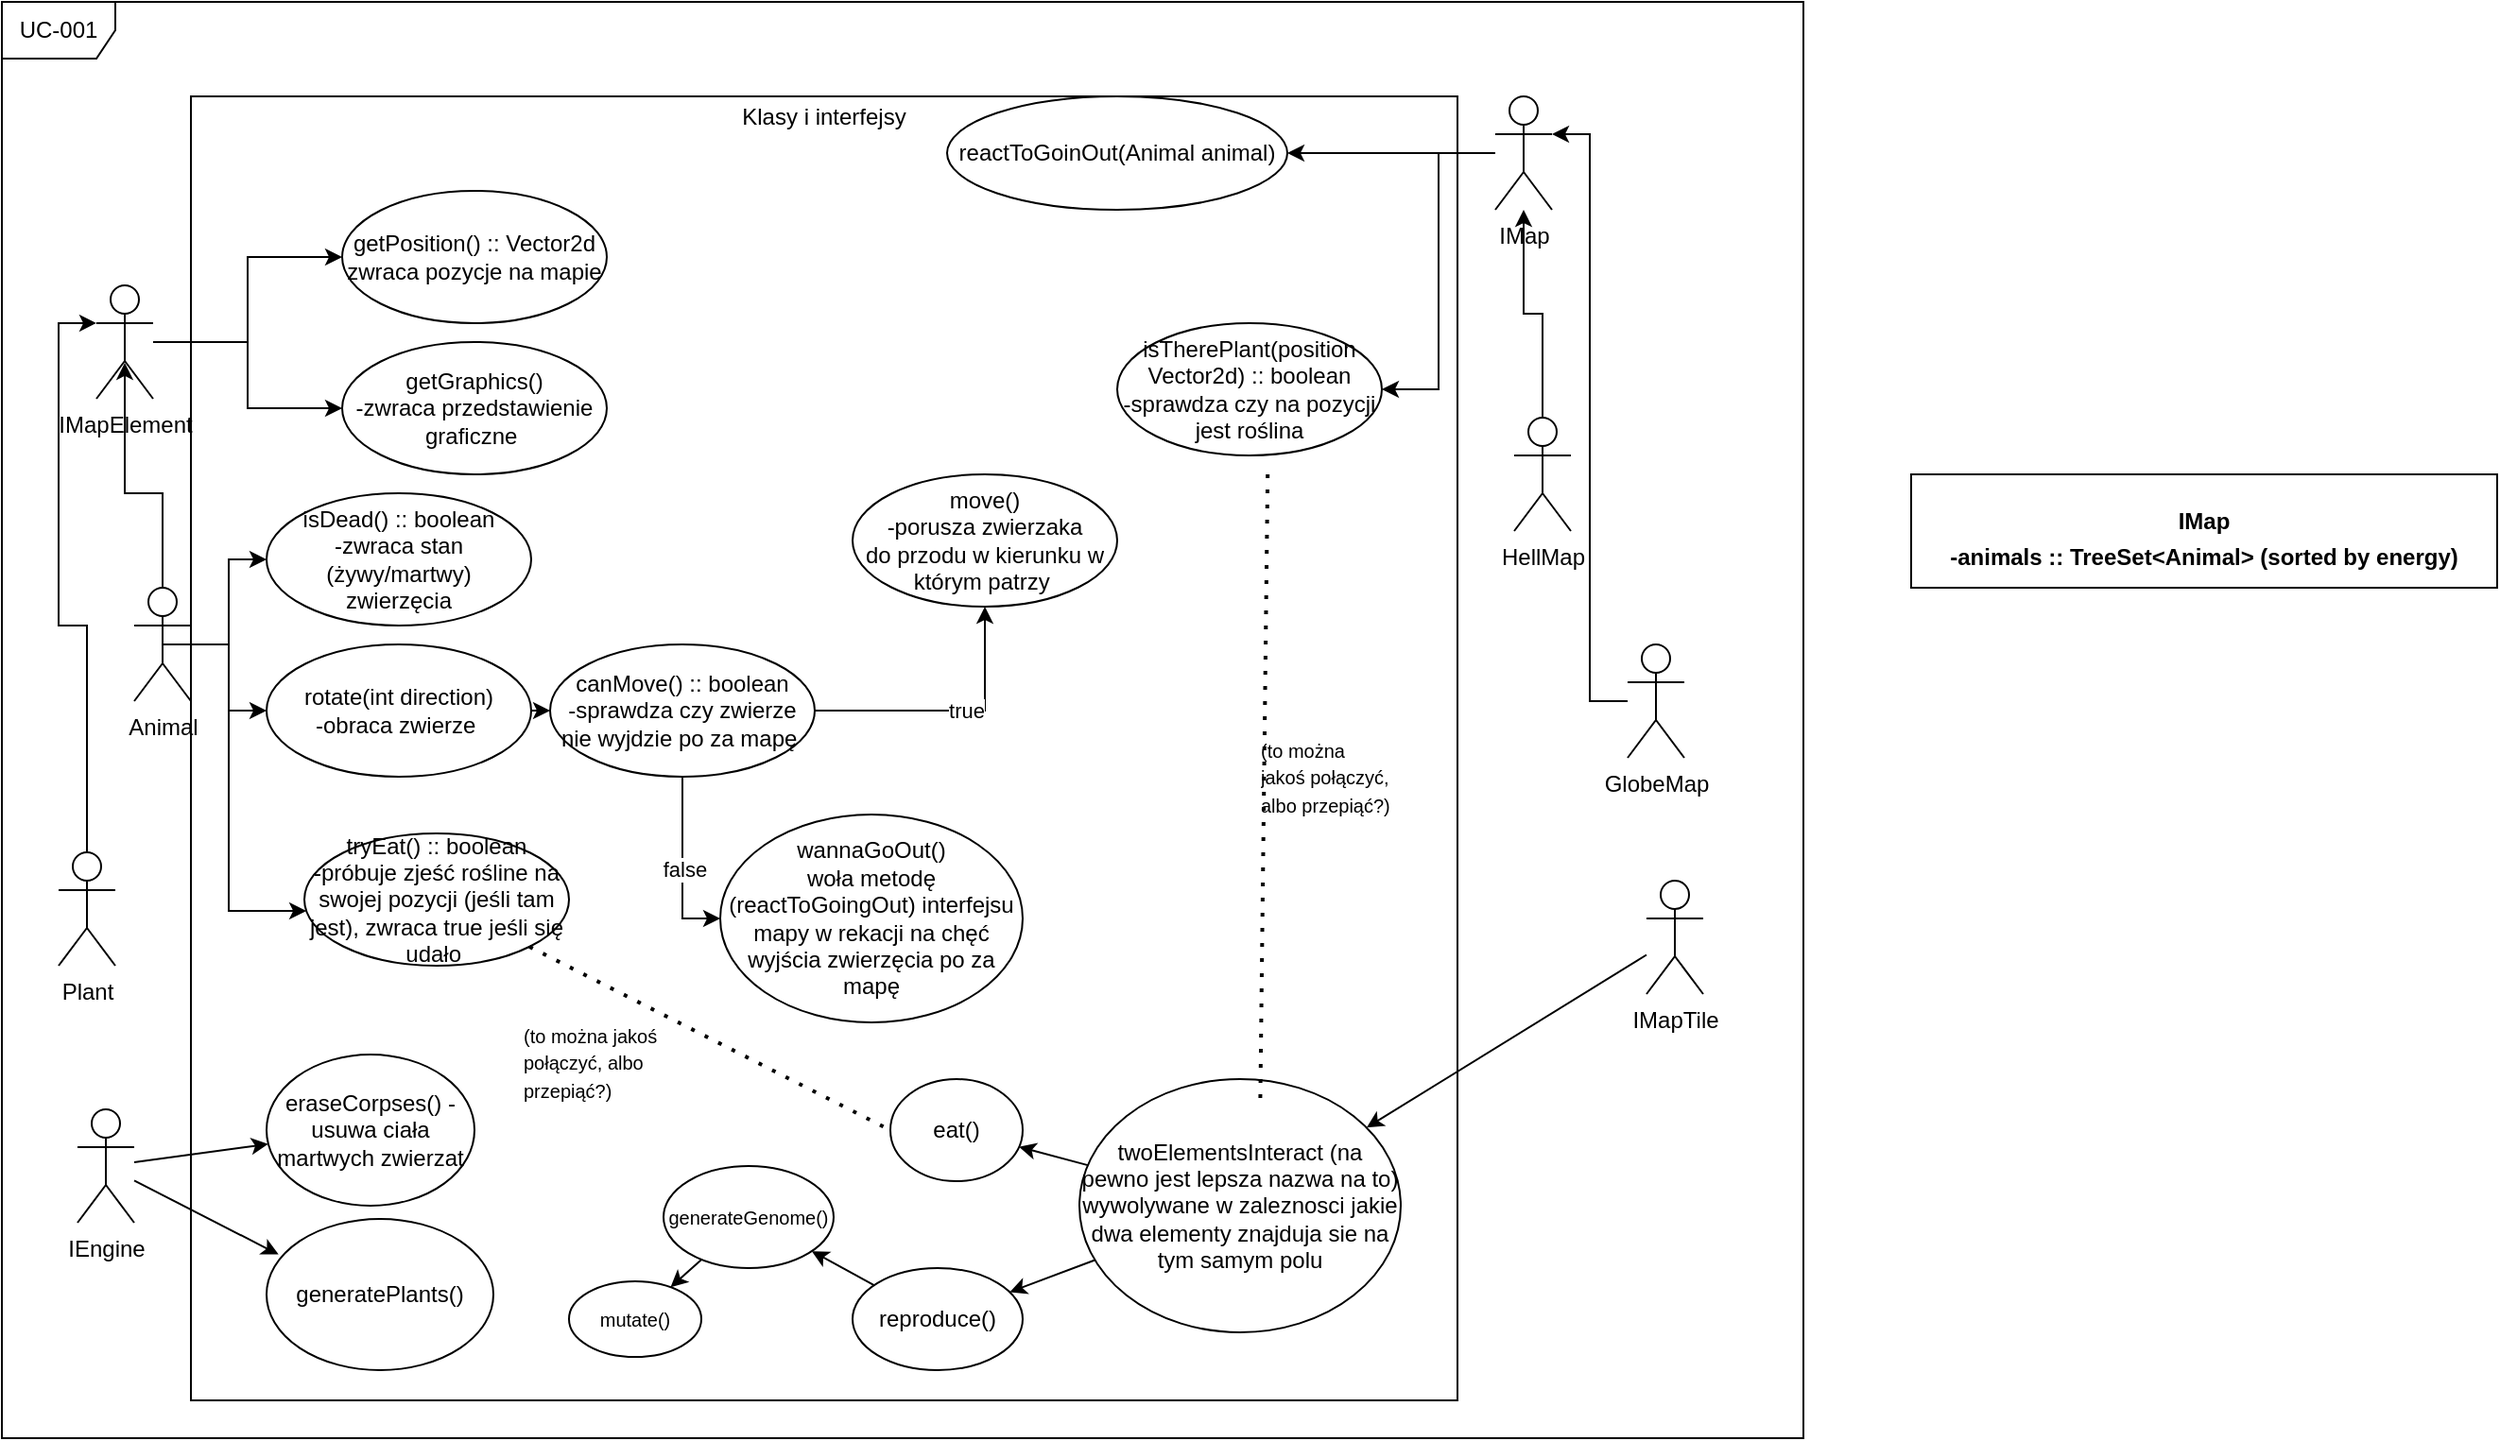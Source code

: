 <mxfile version="20.6.0" type="device"><diagram id="KBcXJqLtDY6cyRNhZMAI" name="Page-1"><mxGraphModel dx="1808" dy="2866" grid="1" gridSize="10" guides="1" tooltips="1" connect="1" arrows="1" fold="1" page="1" pageScale="1" pageWidth="827" pageHeight="1169" math="0" shadow="0"><root><mxCell id="0"/><mxCell id="1" parent="0"/><mxCell id="aDT18aoQmJ8rugBdZXjB-1" value="UC-001" style="shape=umlFrame;whiteSpace=wrap;html=1;" parent="1" vertex="1"><mxGeometry x="-10" y="-1200" width="953" height="760" as="geometry"/></mxCell><mxCell id="aDT18aoQmJ8rugBdZXjB-4" value="&lt;p style=&quot;margin:0px;margin-top:4px;text-align:center;&quot;&gt;Klasy i interfejsy&lt;/p&gt;" style="verticalAlign=top;align=left;overflow=fill;fontSize=12;fontFamily=Helvetica;html=1;" parent="1" vertex="1"><mxGeometry x="90" y="-1150" width="670" height="690" as="geometry"/></mxCell><mxCell id="aDT18aoQmJ8rugBdZXjB-12" style="edgeStyle=orthogonalEdgeStyle;rounded=0;orthogonalLoop=1;jettySize=auto;html=1;" parent="1" source="aDT18aoQmJ8rugBdZXjB-5" target="aDT18aoQmJ8rugBdZXjB-11" edge="1"><mxGeometry relative="1" as="geometry"/></mxCell><mxCell id="aDT18aoQmJ8rugBdZXjB-14" style="edgeStyle=orthogonalEdgeStyle;rounded=0;orthogonalLoop=1;jettySize=auto;html=1;" parent="1" source="aDT18aoQmJ8rugBdZXjB-5" target="aDT18aoQmJ8rugBdZXjB-13" edge="1"><mxGeometry relative="1" as="geometry"/></mxCell><mxCell id="aDT18aoQmJ8rugBdZXjB-5" value="IMapElement" style="shape=umlActor;verticalLabelPosition=bottom;verticalAlign=top;html=1;" parent="1" vertex="1"><mxGeometry x="40" y="-1050" width="30" height="60" as="geometry"/></mxCell><mxCell id="aDT18aoQmJ8rugBdZXjB-11" value="getPosition() :: Vector2d&lt;br&gt;zwraca pozycje na mapie" style="ellipse;whiteSpace=wrap;html=1;" parent="1" vertex="1"><mxGeometry x="170" y="-1100" width="140" height="70" as="geometry"/></mxCell><mxCell id="aDT18aoQmJ8rugBdZXjB-13" value="getGraphics()&lt;br&gt;-zwraca przedstawienie graficzne&amp;nbsp;" style="ellipse;whiteSpace=wrap;html=1;" parent="1" vertex="1"><mxGeometry x="170" y="-1020" width="140" height="70" as="geometry"/></mxCell><mxCell id="aDT18aoQmJ8rugBdZXjB-18" style="edgeStyle=orthogonalEdgeStyle;rounded=0;orthogonalLoop=1;jettySize=auto;html=1;entryX=0.5;entryY=0.683;entryDx=0;entryDy=0;entryPerimeter=0;" parent="1" source="aDT18aoQmJ8rugBdZXjB-15" target="aDT18aoQmJ8rugBdZXjB-5" edge="1"><mxGeometry relative="1" as="geometry"/></mxCell><mxCell id="aDT18aoQmJ8rugBdZXjB-20" style="edgeStyle=orthogonalEdgeStyle;rounded=0;orthogonalLoop=1;jettySize=auto;html=1;" parent="1" source="aDT18aoQmJ8rugBdZXjB-15" target="aDT18aoQmJ8rugBdZXjB-16" edge="1"><mxGeometry relative="1" as="geometry"/></mxCell><mxCell id="aDT18aoQmJ8rugBdZXjB-23" style="edgeStyle=orthogonalEdgeStyle;rounded=0;orthogonalLoop=1;jettySize=auto;html=1;entryX=0;entryY=0.5;entryDx=0;entryDy=0;" parent="1" source="aDT18aoQmJ8rugBdZXjB-15" target="aDT18aoQmJ8rugBdZXjB-22" edge="1"><mxGeometry relative="1" as="geometry"/></mxCell><mxCell id="aDT18aoQmJ8rugBdZXjB-57" style="edgeStyle=orthogonalEdgeStyle;rounded=0;orthogonalLoop=1;jettySize=auto;html=1;exitX=0.5;exitY=0.5;exitDx=0;exitDy=0;exitPerimeter=0;" parent="1" source="aDT18aoQmJ8rugBdZXjB-15" target="aDT18aoQmJ8rugBdZXjB-56" edge="1"><mxGeometry relative="1" as="geometry"><Array as="points"><mxPoint x="110" y="-860"/><mxPoint x="110" y="-719"/></Array></mxGeometry></mxCell><mxCell id="aDT18aoQmJ8rugBdZXjB-15" value="Animal" style="shape=umlActor;verticalLabelPosition=bottom;verticalAlign=top;html=1;" parent="1" vertex="1"><mxGeometry x="60" y="-890" width="30" height="60" as="geometry"/></mxCell><mxCell id="aDT18aoQmJ8rugBdZXjB-39" style="edgeStyle=orthogonalEdgeStyle;rounded=0;orthogonalLoop=1;jettySize=auto;html=1;exitX=1;exitY=0.5;exitDx=0;exitDy=0;entryX=0;entryY=0.5;entryDx=0;entryDy=0;" parent="1" source="aDT18aoQmJ8rugBdZXjB-16" target="aDT18aoQmJ8rugBdZXjB-21" edge="1"><mxGeometry relative="1" as="geometry"/></mxCell><mxCell id="aDT18aoQmJ8rugBdZXjB-16" value="rotate(int direction)&lt;br&gt;-obraca zwierze&amp;nbsp;" style="ellipse;whiteSpace=wrap;html=1;" parent="1" vertex="1"><mxGeometry x="130" y="-860" width="140" height="70" as="geometry"/></mxCell><mxCell id="aDT18aoQmJ8rugBdZXjB-28" style="edgeStyle=orthogonalEdgeStyle;rounded=0;orthogonalLoop=1;jettySize=auto;html=1;entryX=0;entryY=0.5;entryDx=0;entryDy=0;" parent="1" source="aDT18aoQmJ8rugBdZXjB-21" target="aDT18aoQmJ8rugBdZXjB-26" edge="1"><mxGeometry relative="1" as="geometry"/></mxCell><mxCell id="aDT18aoQmJ8rugBdZXjB-31" value="false" style="edgeLabel;html=1;align=center;verticalAlign=middle;resizable=0;points=[];" parent="aDT18aoQmJ8rugBdZXjB-28" vertex="1" connectable="0"><mxGeometry x="0.025" y="1" relative="1" as="geometry"><mxPoint as="offset"/></mxGeometry></mxCell><mxCell id="aDT18aoQmJ8rugBdZXjB-29" style="edgeStyle=orthogonalEdgeStyle;rounded=0;orthogonalLoop=1;jettySize=auto;html=1;" parent="1" source="aDT18aoQmJ8rugBdZXjB-21" target="aDT18aoQmJ8rugBdZXjB-27" edge="1"><mxGeometry relative="1" as="geometry"/></mxCell><mxCell id="aDT18aoQmJ8rugBdZXjB-30" value="true" style="edgeLabel;html=1;align=center;verticalAlign=middle;resizable=0;points=[];" parent="aDT18aoQmJ8rugBdZXjB-29" vertex="1" connectable="0"><mxGeometry x="0.103" relative="1" as="geometry"><mxPoint as="offset"/></mxGeometry></mxCell><mxCell id="aDT18aoQmJ8rugBdZXjB-21" value="canMove() :: boolean&lt;br&gt;-sprawdza czy zwierze nie wyjdzie po za mapę&amp;nbsp;" style="ellipse;whiteSpace=wrap;html=1;" parent="1" vertex="1"><mxGeometry x="280" y="-860" width="140" height="70" as="geometry"/></mxCell><mxCell id="aDT18aoQmJ8rugBdZXjB-22" value="isDead() :: boolean&lt;br&gt;-zwraca stan (żywy/martwy)&lt;br&gt;zwierzęcia" style="ellipse;whiteSpace=wrap;html=1;" parent="1" vertex="1"><mxGeometry x="130" y="-940" width="140" height="70" as="geometry"/></mxCell><mxCell id="aDT18aoQmJ8rugBdZXjB-26" value="wannaGoOut()&lt;br&gt;woła metodę (reactToGoingOut) interfejsu mapy w rekacji na chęć wyjścia zwierzęcia po za mapę" style="ellipse;whiteSpace=wrap;html=1;" parent="1" vertex="1"><mxGeometry x="370" y="-770" width="160" height="110" as="geometry"/></mxCell><mxCell id="aDT18aoQmJ8rugBdZXjB-27" value="move()&lt;br&gt;-porusza zwierzaka&lt;br&gt;do przodu w kierunku w którym patrzy&amp;nbsp;" style="ellipse;whiteSpace=wrap;html=1;" parent="1" vertex="1"><mxGeometry x="440" y="-950" width="140" height="70" as="geometry"/></mxCell><mxCell id="aDT18aoQmJ8rugBdZXjB-44" style="edgeStyle=orthogonalEdgeStyle;rounded=0;orthogonalLoop=1;jettySize=auto;html=1;" parent="1" source="aDT18aoQmJ8rugBdZXjB-32" target="aDT18aoQmJ8rugBdZXjB-33" edge="1"><mxGeometry relative="1" as="geometry"/></mxCell><mxCell id="aDT18aoQmJ8rugBdZXjB-32" value="HellMap" style="shape=umlActor;verticalLabelPosition=bottom;verticalAlign=top;html=1;" parent="1" vertex="1"><mxGeometry x="790" y="-980" width="30" height="60" as="geometry"/></mxCell><mxCell id="aDT18aoQmJ8rugBdZXjB-47" style="edgeStyle=orthogonalEdgeStyle;rounded=0;orthogonalLoop=1;jettySize=auto;html=1;" parent="1" source="aDT18aoQmJ8rugBdZXjB-33" target="aDT18aoQmJ8rugBdZXjB-46" edge="1"><mxGeometry relative="1" as="geometry"/></mxCell><mxCell id="aDT18aoQmJ8rugBdZXjB-62" style="edgeStyle=orthogonalEdgeStyle;rounded=0;orthogonalLoop=1;jettySize=auto;html=1;entryX=1;entryY=0.5;entryDx=0;entryDy=0;" parent="1" source="aDT18aoQmJ8rugBdZXjB-33" target="aDT18aoQmJ8rugBdZXjB-61" edge="1"><mxGeometry relative="1" as="geometry"/></mxCell><mxCell id="aDT18aoQmJ8rugBdZXjB-33" value="IMap" style="shape=umlActor;verticalLabelPosition=bottom;verticalAlign=top;html=1;" parent="1" vertex="1"><mxGeometry x="780" y="-1150" width="30" height="60" as="geometry"/></mxCell><mxCell id="aDT18aoQmJ8rugBdZXjB-45" style="edgeStyle=orthogonalEdgeStyle;rounded=0;orthogonalLoop=1;jettySize=auto;html=1;entryX=1;entryY=0.333;entryDx=0;entryDy=0;entryPerimeter=0;" parent="1" source="aDT18aoQmJ8rugBdZXjB-41" target="aDT18aoQmJ8rugBdZXjB-33" edge="1"><mxGeometry relative="1" as="geometry"/></mxCell><mxCell id="aDT18aoQmJ8rugBdZXjB-41" value="GlobeMap" style="shape=umlActor;verticalLabelPosition=bottom;verticalAlign=top;html=1;" parent="1" vertex="1"><mxGeometry x="850" y="-860" width="30" height="60" as="geometry"/></mxCell><mxCell id="aDT18aoQmJ8rugBdZXjB-46" value="reactToGoinOut(Animal animal)" style="ellipse;whiteSpace=wrap;html=1;" parent="1" vertex="1"><mxGeometry x="490" y="-1150" width="180" height="60" as="geometry"/></mxCell><mxCell id="aDT18aoQmJ8rugBdZXjB-50" style="edgeStyle=orthogonalEdgeStyle;rounded=0;orthogonalLoop=1;jettySize=auto;html=1;entryX=0;entryY=0.333;entryDx=0;entryDy=0;entryPerimeter=0;" parent="1" source="aDT18aoQmJ8rugBdZXjB-49" target="aDT18aoQmJ8rugBdZXjB-5" edge="1"><mxGeometry relative="1" as="geometry"/></mxCell><mxCell id="aDT18aoQmJ8rugBdZXjB-49" value="Plant" style="shape=umlActor;verticalLabelPosition=bottom;verticalAlign=top;html=1;" parent="1" vertex="1"><mxGeometry x="20" y="-750" width="30" height="60" as="geometry"/></mxCell><mxCell id="aDT18aoQmJ8rugBdZXjB-56" value="tryEat() :: boolean&lt;br&gt;-próbuje zjeść rośline na swojej pozycji (jeśli tam jest), zwraca true jeśli się udało&amp;nbsp;" style="ellipse;whiteSpace=wrap;html=1;" parent="1" vertex="1"><mxGeometry x="150" y="-760" width="140" height="70" as="geometry"/></mxCell><mxCell id="aDT18aoQmJ8rugBdZXjB-59" value="&lt;p style=&quot;margin:0px;margin-top:4px;text-align:center;&quot;&gt;&lt;br&gt;&lt;b&gt;IMap&lt;/b&gt;&lt;/p&gt;&lt;p style=&quot;margin:0px;margin-top:4px;text-align:center;&quot;&gt;&lt;b&gt;-animals :: TreeSet&amp;lt;Animal&amp;gt; (sorted by energy)&lt;/b&gt;&lt;/p&gt;" style="verticalAlign=top;align=left;overflow=fill;fontSize=12;fontFamily=Helvetica;html=1;" parent="1" vertex="1"><mxGeometry x="1000" y="-950" width="310" height="60" as="geometry"/></mxCell><mxCell id="aDT18aoQmJ8rugBdZXjB-61" value="isTherePlant(position Vector2d) :: boolean&lt;br&gt;-sprawdza czy na pozycji jest roślina" style="ellipse;whiteSpace=wrap;html=1;" parent="1" vertex="1"><mxGeometry x="580" y="-1030" width="140" height="70" as="geometry"/></mxCell><mxCell id="Jh9KBRV9OO1zzHsb0Ze_-6" value="IEngine&lt;br&gt;" style="shape=umlActor;verticalLabelPosition=bottom;verticalAlign=top;html=1;outlineConnect=0;" vertex="1" parent="1"><mxGeometry x="30" y="-614" width="30" height="60" as="geometry"/></mxCell><mxCell id="Jh9KBRV9OO1zzHsb0Ze_-7" value="eraseCorpses() - usuwa ciała martwych zwierzat&lt;br&gt;" style="ellipse;whiteSpace=wrap;html=1;" vertex="1" parent="1"><mxGeometry x="130" y="-643" width="110" height="80" as="geometry"/></mxCell><mxCell id="Jh9KBRV9OO1zzHsb0Ze_-8" value="generatePlants()&lt;br&gt;" style="ellipse;whiteSpace=wrap;html=1;" vertex="1" parent="1"><mxGeometry x="130" y="-556" width="120" height="80" as="geometry"/></mxCell><mxCell id="Jh9KBRV9OO1zzHsb0Ze_-9" value="" style="endArrow=classic;html=1;rounded=0;" edge="1" parent="1" source="Jh9KBRV9OO1zzHsb0Ze_-6" target="Jh9KBRV9OO1zzHsb0Ze_-7"><mxGeometry width="50" height="50" relative="1" as="geometry"><mxPoint x="680" y="-520" as="sourcePoint"/><mxPoint x="730" y="-570" as="targetPoint"/></mxGeometry></mxCell><mxCell id="Jh9KBRV9OO1zzHsb0Ze_-10" value="" style="endArrow=classic;html=1;rounded=0;entryX=0.053;entryY=0.235;entryDx=0;entryDy=0;entryPerimeter=0;" edge="1" parent="1" source="Jh9KBRV9OO1zzHsb0Ze_-6" target="Jh9KBRV9OO1zzHsb0Ze_-8"><mxGeometry width="50" height="50" relative="1" as="geometry"><mxPoint x="800" y="-560" as="sourcePoint"/><mxPoint x="730" y="-570" as="targetPoint"/></mxGeometry></mxCell><mxCell id="Jh9KBRV9OO1zzHsb0Ze_-11" value="IMapTile&lt;br&gt;" style="shape=umlActor;verticalLabelPosition=bottom;verticalAlign=top;html=1;outlineConnect=0;" vertex="1" parent="1"><mxGeometry x="860" y="-735" width="30" height="60" as="geometry"/></mxCell><mxCell id="Jh9KBRV9OO1zzHsb0Ze_-12" value="&lt;font style=&quot;font-size: 12px;&quot;&gt;twoElementsInteract (na pewno jest lepsza nazwa na to)&lt;br&gt;wywolywane w zaleznosci jakie dwa elementy znajduja sie na tym samym polu&lt;/font&gt;" style="ellipse;whiteSpace=wrap;html=1;" vertex="1" parent="1"><mxGeometry x="560" y="-630" width="170" height="134" as="geometry"/></mxCell><mxCell id="Jh9KBRV9OO1zzHsb0Ze_-13" value="&lt;font style=&quot;font-size: 12px;&quot;&gt;eat()&lt;br&gt;&lt;/font&gt;" style="ellipse;whiteSpace=wrap;html=1;fontSize=7;" vertex="1" parent="1"><mxGeometry x="460" y="-630" width="70" height="54" as="geometry"/></mxCell><mxCell id="Jh9KBRV9OO1zzHsb0Ze_-14" value="reproduce()" style="ellipse;whiteSpace=wrap;html=1;fontSize=12;" vertex="1" parent="1"><mxGeometry x="440" y="-530" width="90" height="54" as="geometry"/></mxCell><mxCell id="Jh9KBRV9OO1zzHsb0Ze_-15" value="" style="endArrow=classic;html=1;rounded=0;fontSize=12;" edge="1" parent="1" source="Jh9KBRV9OO1zzHsb0Ze_-12" target="Jh9KBRV9OO1zzHsb0Ze_-13"><mxGeometry width="50" height="50" relative="1" as="geometry"><mxPoint x="360" y="-580" as="sourcePoint"/><mxPoint x="410" y="-630" as="targetPoint"/></mxGeometry></mxCell><mxCell id="Jh9KBRV9OO1zzHsb0Ze_-16" value="" style="endArrow=classic;html=1;rounded=0;fontSize=12;" edge="1" parent="1" source="Jh9KBRV9OO1zzHsb0Ze_-12" target="Jh9KBRV9OO1zzHsb0Ze_-14"><mxGeometry width="50" height="50" relative="1" as="geometry"><mxPoint x="360" y="-580" as="sourcePoint"/><mxPoint x="410" y="-630" as="targetPoint"/></mxGeometry></mxCell><mxCell id="Jh9KBRV9OO1zzHsb0Ze_-17" value="" style="endArrow=classic;html=1;rounded=0;fontSize=12;" edge="1" parent="1" source="Jh9KBRV9OO1zzHsb0Ze_-11" target="Jh9KBRV9OO1zzHsb0Ze_-12"><mxGeometry width="50" height="50" relative="1" as="geometry"><mxPoint x="20" y="-520" as="sourcePoint"/><mxPoint x="70" y="-570" as="targetPoint"/></mxGeometry></mxCell><mxCell id="Jh9KBRV9OO1zzHsb0Ze_-19" value="" style="endArrow=none;dashed=1;html=1;dashPattern=1 3;strokeWidth=2;rounded=0;fontSize=12;entryX=0;entryY=0.5;entryDx=0;entryDy=0;" edge="1" parent="1" source="aDT18aoQmJ8rugBdZXjB-56" target="Jh9KBRV9OO1zzHsb0Ze_-13"><mxGeometry width="50" height="50" relative="1" as="geometry"><mxPoint x="690" y="-710" as="sourcePoint"/><mxPoint x="740" y="-760" as="targetPoint"/></mxGeometry></mxCell><mxCell id="Jh9KBRV9OO1zzHsb0Ze_-20" value="&lt;font style=&quot;font-size: 10px;&quot;&gt;(to można jakoś połączyć, albo przepiąć?)&lt;br&gt;&lt;/font&gt;" style="text;strokeColor=none;fillColor=none;align=left;verticalAlign=middle;spacingLeft=4;spacingRight=4;overflow=hidden;points=[[0,0.5],[1,0.5]];portConstraint=eastwest;rotatable=0;whiteSpace=wrap;html=1;fontSize=12;" vertex="1" parent="1"><mxGeometry x="650" y="-845" width="80" height="110" as="geometry"/></mxCell><mxCell id="Jh9KBRV9OO1zzHsb0Ze_-22" value="" style="endArrow=none;dashed=1;html=1;dashPattern=1 3;strokeWidth=2;rounded=0;fontSize=12;" edge="1" parent="1"><mxGeometry width="50" height="50" relative="1" as="geometry"><mxPoint x="655.704" y="-619.998" as="sourcePoint"/><mxPoint x="659.595" y="-950.001" as="targetPoint"/></mxGeometry></mxCell><mxCell id="Jh9KBRV9OO1zzHsb0Ze_-23" value="&lt;font style=&quot;font-size: 10px;&quot;&gt;(to można jakoś połączyć, albo przepiąć?)&lt;br&gt;&lt;/font&gt;" style="text;strokeColor=none;fillColor=none;align=left;verticalAlign=middle;spacingLeft=4;spacingRight=4;overflow=hidden;points=[[0,0.5],[1,0.5]];portConstraint=eastwest;rotatable=0;whiteSpace=wrap;html=1;fontSize=12;" vertex="1" parent="1"><mxGeometry x="260" y="-694" width="90" height="110" as="geometry"/></mxCell><mxCell id="Jh9KBRV9OO1zzHsb0Ze_-25" value="generateGenome()" style="ellipse;whiteSpace=wrap;html=1;fontSize=10;" vertex="1" parent="1"><mxGeometry x="340" y="-584" width="90" height="54" as="geometry"/></mxCell><mxCell id="Jh9KBRV9OO1zzHsb0Ze_-26" value="" style="endArrow=classic;html=1;rounded=0;fontSize=10;" edge="1" parent="1" source="Jh9KBRV9OO1zzHsb0Ze_-14" target="Jh9KBRV9OO1zzHsb0Ze_-25"><mxGeometry width="50" height="50" relative="1" as="geometry"><mxPoint x="390" y="-600" as="sourcePoint"/><mxPoint x="440" y="-650" as="targetPoint"/></mxGeometry></mxCell><mxCell id="Jh9KBRV9OO1zzHsb0Ze_-28" value="mutate()" style="ellipse;whiteSpace=wrap;html=1;fontSize=10;" vertex="1" parent="1"><mxGeometry x="290" y="-523" width="70" height="40" as="geometry"/></mxCell><mxCell id="Jh9KBRV9OO1zzHsb0Ze_-29" value="" style="endArrow=classic;html=1;rounded=0;fontSize=10;" edge="1" parent="1" source="Jh9KBRV9OO1zzHsb0Ze_-25" target="Jh9KBRV9OO1zzHsb0Ze_-28"><mxGeometry width="50" height="50" relative="1" as="geometry"><mxPoint x="330" y="-630" as="sourcePoint"/><mxPoint x="380" y="-680" as="targetPoint"/></mxGeometry></mxCell></root></mxGraphModel></diagram></mxfile>
